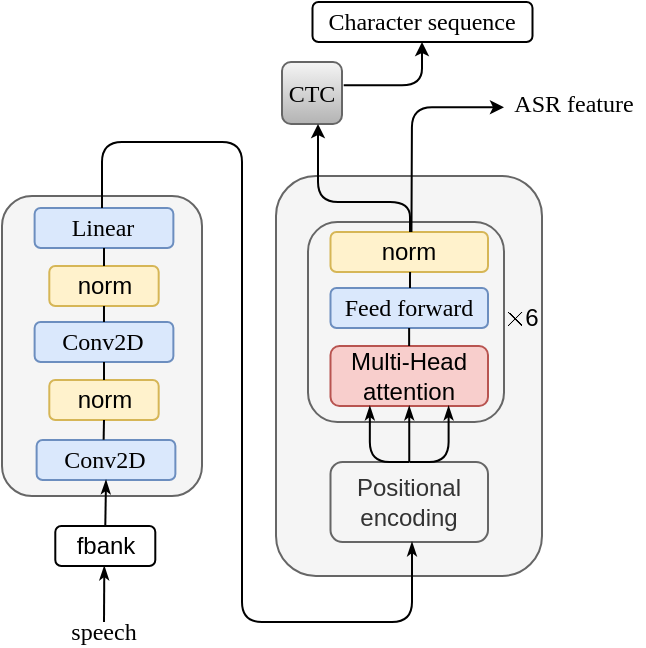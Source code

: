 <mxfile version="15.2.7" type="github">
  <diagram id="uiDUGthfiS99wh9eRNWX" name="第 1 页">
    <mxGraphModel dx="813" dy="457" grid="1" gridSize="10" guides="1" tooltips="1" connect="1" arrows="1" fold="1" page="1" pageScale="1" pageWidth="827" pageHeight="1169" math="1" shadow="0">
      <root>
        <mxCell id="0" />
        <mxCell id="1" parent="0" />
        <mxCell id="R2w_MwDzXpO6H1zk8IVc-1" value="" style="rounded=1;whiteSpace=wrap;html=1;fillColor=#f5f5f5;strokeColor=#666666;fontColor=#333333;" vertex="1" parent="1">
          <mxGeometry x="447" y="247" width="133" height="200" as="geometry" />
        </mxCell>
        <mxCell id="R2w_MwDzXpO6H1zk8IVc-2" value="" style="rounded=1;whiteSpace=wrap;html=1;fillColor=#f5f5f5;strokeColor=#666666;fontColor=#333333;" vertex="1" parent="1">
          <mxGeometry x="463" y="270" width="98" height="100" as="geometry" />
        </mxCell>
        <mxCell id="R2w_MwDzXpO6H1zk8IVc-3" value="&lt;font face=&quot;Times New Roman&quot;&gt;Feed forward&lt;/font&gt;" style="rounded=1;whiteSpace=wrap;html=1;fillColor=#dae8fc;strokeColor=#6c8ebf;" vertex="1" parent="1">
          <mxGeometry x="474.25" y="303" width="78.75" height="20" as="geometry" />
        </mxCell>
        <mxCell id="R2w_MwDzXpO6H1zk8IVc-4" value="Multi-Head attention" style="rounded=1;whiteSpace=wrap;html=1;fillColor=#f8cecc;strokeColor=#b85450;" vertex="1" parent="1">
          <mxGeometry x="474.25" y="332" width="78.75" height="30" as="geometry" />
        </mxCell>
        <mxCell id="R2w_MwDzXpO6H1zk8IVc-5" value="norm" style="rounded=1;whiteSpace=wrap;html=1;fillColor=#fff2cc;strokeColor=#d6b656;" vertex="1" parent="1">
          <mxGeometry x="474.25" y="275" width="78.75" height="20" as="geometry" />
        </mxCell>
        <mxCell id="R2w_MwDzXpO6H1zk8IVc-6" value="Positional encoding" style="rounded=1;whiteSpace=wrap;html=1;fillColor=#f5f5f5;strokeColor=#666666;fontColor=#333333;" vertex="1" parent="1">
          <mxGeometry x="474.25" y="390" width="78.75" height="40" as="geometry" />
        </mxCell>
        <mxCell id="R2w_MwDzXpO6H1zk8IVc-10" value="$$\times$$" style="text;html=1;strokeColor=none;fillColor=none;align=center;verticalAlign=middle;whiteSpace=wrap;rounded=0;" vertex="1" parent="1">
          <mxGeometry x="562" y="313" width="10" height="10" as="geometry" />
        </mxCell>
        <mxCell id="R2w_MwDzXpO6H1zk8IVc-12" value="6" style="text;html=1;strokeColor=none;fillColor=none;align=center;verticalAlign=middle;whiteSpace=wrap;rounded=0;" vertex="1" parent="1">
          <mxGeometry x="570" y="313" width="10" height="10" as="geometry" />
        </mxCell>
        <mxCell id="R2w_MwDzXpO6H1zk8IVc-13" value="" style="rounded=1;whiteSpace=wrap;html=1;fillColor=#f5f5f5;strokeColor=#666666;fontColor=#333333;" vertex="1" parent="1">
          <mxGeometry x="310" y="257" width="100" height="150" as="geometry" />
        </mxCell>
        <mxCell id="R2w_MwDzXpO6H1zk8IVc-15" value="norm" style="rounded=1;whiteSpace=wrap;html=1;fillColor=#fff2cc;strokeColor=#d6b656;" vertex="1" parent="1">
          <mxGeometry x="333.65" y="349" width="54.69" height="20" as="geometry" />
        </mxCell>
        <mxCell id="R2w_MwDzXpO6H1zk8IVc-16" value="&lt;font face=&quot;Times New Roman&quot;&gt;Conv2D&lt;/font&gt;" style="rounded=1;whiteSpace=wrap;html=1;fillColor=#dae8fc;strokeColor=#6c8ebf;" vertex="1" parent="1">
          <mxGeometry x="327.31" y="379" width="69.38" height="20" as="geometry" />
        </mxCell>
        <mxCell id="R2w_MwDzXpO6H1zk8IVc-17" value="norm" style="rounded=1;whiteSpace=wrap;html=1;fillColor=#fff2cc;strokeColor=#d6b656;" vertex="1" parent="1">
          <mxGeometry x="333.65" y="292" width="54.69" height="20" as="geometry" />
        </mxCell>
        <mxCell id="R2w_MwDzXpO6H1zk8IVc-18" value="&lt;font face=&quot;Times New Roman&quot;&gt;Conv2D&lt;/font&gt;" style="rounded=1;whiteSpace=wrap;html=1;fillColor=#dae8fc;strokeColor=#6c8ebf;" vertex="1" parent="1">
          <mxGeometry x="326.31" y="320" width="69.38" height="20" as="geometry" />
        </mxCell>
        <mxCell id="R2w_MwDzXpO6H1zk8IVc-19" value="&lt;font face=&quot;Times New Roman&quot;&gt;Linear&lt;/font&gt;" style="rounded=1;whiteSpace=wrap;html=1;fillColor=#dae8fc;strokeColor=#6c8ebf;" vertex="1" parent="1">
          <mxGeometry x="326.31" y="263" width="69.38" height="20" as="geometry" />
        </mxCell>
        <mxCell id="R2w_MwDzXpO6H1zk8IVc-22" value="fbank" style="rounded=1;whiteSpace=wrap;html=1;" vertex="1" parent="1">
          <mxGeometry x="336.65" y="422" width="50" height="20" as="geometry" />
        </mxCell>
        <mxCell id="R2w_MwDzXpO6H1zk8IVc-26" value="" style="edgeStyle=orthogonalEdgeStyle;elbow=vertical;endArrow=classicThin;html=1;endFill=1;endSize=4;" edge="1" parent="1" source="R2w_MwDzXpO6H1zk8IVc-19">
          <mxGeometry width="50" height="50" relative="1" as="geometry">
            <mxPoint x="360" y="257" as="sourcePoint" />
            <mxPoint x="515" y="430" as="targetPoint" />
            <Array as="points">
              <mxPoint x="360" y="230" />
              <mxPoint x="430" y="230" />
              <mxPoint x="430" y="470" />
              <mxPoint x="515" y="470" />
            </Array>
          </mxGeometry>
        </mxCell>
        <mxCell id="R2w_MwDzXpO6H1zk8IVc-30" value="" style="endArrow=none;html=1;entryX=0.5;entryY=1;entryDx=0;entryDy=0;exitX=0.5;exitY=0;exitDx=0;exitDy=0;" edge="1" parent="1" source="R2w_MwDzXpO6H1zk8IVc-17" target="R2w_MwDzXpO6H1zk8IVc-19">
          <mxGeometry width="50" height="50" relative="1" as="geometry">
            <mxPoint x="358" y="293" as="sourcePoint" />
            <mxPoint x="440" y="270" as="targetPoint" />
          </mxGeometry>
        </mxCell>
        <mxCell id="R2w_MwDzXpO6H1zk8IVc-31" value="" style="endArrow=none;html=1;exitX=0.5;exitY=0;exitDx=0;exitDy=0;entryX=0.5;entryY=1;entryDx=0;entryDy=0;" edge="1" parent="1" source="R2w_MwDzXpO6H1zk8IVc-18" target="R2w_MwDzXpO6H1zk8IVc-17">
          <mxGeometry width="50" height="50" relative="1" as="geometry">
            <mxPoint x="368.081" y="303" as="sourcePoint" />
            <mxPoint x="360" y="312" as="targetPoint" />
          </mxGeometry>
        </mxCell>
        <mxCell id="R2w_MwDzXpO6H1zk8IVc-34" value="" style="endArrow=none;html=1;exitX=0.5;exitY=0;exitDx=0;exitDy=0;entryX=0.5;entryY=1;entryDx=0;entryDy=0;" edge="1" parent="1" source="R2w_MwDzXpO6H1zk8IVc-15" target="R2w_MwDzXpO6H1zk8IVc-18">
          <mxGeometry width="50" height="50" relative="1" as="geometry">
            <mxPoint x="358.995" y="349" as="sourcePoint" />
            <mxPoint x="358" y="340" as="targetPoint" />
          </mxGeometry>
        </mxCell>
        <mxCell id="R2w_MwDzXpO6H1zk8IVc-36" value="" style="endArrow=none;html=1;exitX=0.483;exitY=-0.007;exitDx=0;exitDy=0;exitPerimeter=0;" edge="1" parent="1" source="R2w_MwDzXpO6H1zk8IVc-16">
          <mxGeometry width="50" height="50" relative="1" as="geometry">
            <mxPoint x="361" y="379.0" as="sourcePoint" />
            <mxPoint x="361" y="369" as="targetPoint" />
          </mxGeometry>
        </mxCell>
        <mxCell id="R2w_MwDzXpO6H1zk8IVc-39" value="" style="endArrow=classicThin;html=1;exitX=0.5;exitY=0;exitDx=0;exitDy=0;entryX=0.5;entryY=1;entryDx=0;entryDy=0;strokeWidth=1;endFill=1;endSize=4;" edge="1" parent="1" source="R2w_MwDzXpO6H1zk8IVc-22" target="R2w_MwDzXpO6H1zk8IVc-16">
          <mxGeometry width="50" height="50" relative="1" as="geometry">
            <mxPoint x="362" y="420" as="sourcePoint" />
            <mxPoint x="360" y="399" as="targetPoint" />
          </mxGeometry>
        </mxCell>
        <mxCell id="R2w_MwDzXpO6H1zk8IVc-40" value="&lt;font face=&quot;Times New Roman&quot;&gt;speech&lt;/font&gt;" style="text;html=1;strokeColor=none;fillColor=none;align=center;verticalAlign=middle;whiteSpace=wrap;rounded=0;" vertex="1" parent="1">
          <mxGeometry x="345" y="470" width="32" height="10" as="geometry" />
        </mxCell>
        <mxCell id="R2w_MwDzXpO6H1zk8IVc-41" value="" style="endArrow=classicThin;html=1;entryX=0.5;entryY=1;entryDx=0;entryDy=0;strokeWidth=1;endFill=1;exitX=0.5;exitY=0;exitDx=0;exitDy=0;endSize=4;" edge="1" parent="1">
          <mxGeometry width="50" height="50" relative="1" as="geometry">
            <mxPoint x="361" y="470" as="sourcePoint" />
            <mxPoint x="361.15" y="442" as="targetPoint" />
          </mxGeometry>
        </mxCell>
        <mxCell id="R2w_MwDzXpO6H1zk8IVc-44" value="" style="endArrow=classicThin;html=1;strokeWidth=1;exitX=0.5;exitY=0;exitDx=0;exitDy=0;entryX=0.5;entryY=1;entryDx=0;entryDy=0;endFill=1;endSize=4;" edge="1" parent="1" source="R2w_MwDzXpO6H1zk8IVc-6" target="R2w_MwDzXpO6H1zk8IVc-4">
          <mxGeometry width="50" height="50" relative="1" as="geometry">
            <mxPoint x="430" y="370" as="sourcePoint" />
            <mxPoint x="480" y="320" as="targetPoint" />
          </mxGeometry>
        </mxCell>
        <mxCell id="R2w_MwDzXpO6H1zk8IVc-45" value="" style="edgeStyle=segmentEdgeStyle;endArrow=classicThin;html=1;strokeWidth=1;entryX=0.25;entryY=1;entryDx=0;entryDy=0;exitX=0.5;exitY=0;exitDx=0;exitDy=0;endFill=1;endSize=4;" edge="1" parent="1" source="R2w_MwDzXpO6H1zk8IVc-6" target="R2w_MwDzXpO6H1zk8IVc-4">
          <mxGeometry width="50" height="50" relative="1" as="geometry">
            <mxPoint x="430" y="370" as="sourcePoint" />
            <mxPoint x="480" y="320" as="targetPoint" />
          </mxGeometry>
        </mxCell>
        <mxCell id="R2w_MwDzXpO6H1zk8IVc-46" value="" style="edgeStyle=segmentEdgeStyle;endArrow=classicThin;html=1;strokeWidth=1;entryX=0.75;entryY=1;entryDx=0;entryDy=0;endFill=1;endSize=4;" edge="1" parent="1" target="R2w_MwDzXpO6H1zk8IVc-4">
          <mxGeometry width="50" height="50" relative="1" as="geometry">
            <mxPoint x="514" y="390" as="sourcePoint" />
            <mxPoint x="503.938" y="372" as="targetPoint" />
            <Array as="points">
              <mxPoint x="533" y="390" />
            </Array>
          </mxGeometry>
        </mxCell>
        <mxCell id="R2w_MwDzXpO6H1zk8IVc-48" value="&lt;font face=&quot;Times New Roman&quot;&gt;CTC&lt;/font&gt;" style="rounded=1;whiteSpace=wrap;html=1;gradientColor=#b3b3b3;fillColor=#f5f5f5;strokeColor=#666666;" vertex="1" parent="1">
          <mxGeometry x="450" y="190" width="30" height="31" as="geometry" />
        </mxCell>
        <mxCell id="R2w_MwDzXpO6H1zk8IVc-52" value="&lt;font face=&quot;Times New Roman&quot;&gt;Character sequence&lt;/font&gt;" style="rounded=1;whiteSpace=wrap;html=1;" vertex="1" parent="1">
          <mxGeometry x="465.25" y="160" width="110" height="20" as="geometry" />
        </mxCell>
        <mxCell id="R2w_MwDzXpO6H1zk8IVc-54" value="" style="edgeStyle=elbowEdgeStyle;elbow=horizontal;endArrow=classic;html=1;endSize=4;strokeWidth=1;entryX=0.5;entryY=1;entryDx=0;entryDy=0;exitX=1.028;exitY=0.375;exitDx=0;exitDy=0;exitPerimeter=0;" edge="1" parent="1" source="R2w_MwDzXpO6H1zk8IVc-48" target="R2w_MwDzXpO6H1zk8IVc-52">
          <mxGeometry width="50" height="50" relative="1" as="geometry">
            <mxPoint x="497" y="221" as="sourcePoint" />
            <mxPoint x="547" y="171" as="targetPoint" />
            <Array as="points">
              <mxPoint x="520" y="190" />
              <mxPoint x="529" y="170" />
            </Array>
          </mxGeometry>
        </mxCell>
        <mxCell id="R2w_MwDzXpO6H1zk8IVc-55" value="" style="edgeStyle=orthogonalEdgeStyle;elbow=horizontal;endArrow=classic;html=1;endSize=4;strokeWidth=1;entryX=0.5;entryY=1;entryDx=0;entryDy=0;" edge="1" parent="1">
          <mxGeometry width="50" height="50" relative="1" as="geometry">
            <mxPoint x="514" y="275" as="sourcePoint" />
            <mxPoint x="468" y="221" as="targetPoint" />
            <Array as="points">
              <mxPoint x="514" y="260" />
              <mxPoint x="468" y="260" />
            </Array>
          </mxGeometry>
        </mxCell>
        <mxCell id="R2w_MwDzXpO6H1zk8IVc-59" value="&lt;font face=&quot;Times New Roman&quot;&gt;ASR feature&lt;/font&gt;" style="text;html=1;strokeColor=none;fillColor=none;align=center;verticalAlign=middle;whiteSpace=wrap;rounded=0;" vertex="1" parent="1">
          <mxGeometry x="561" y="200" width="70" height="21" as="geometry" />
        </mxCell>
        <mxCell id="R2w_MwDzXpO6H1zk8IVc-61" value="" style="endArrow=none;html=1;exitX=0.5;exitY=0;exitDx=0;exitDy=0;entryX=0.5;entryY=1;entryDx=0;entryDy=0;" edge="1" parent="1">
          <mxGeometry width="50" height="50" relative="1" as="geometry">
            <mxPoint x="513.555" y="332" as="sourcePoint" />
            <mxPoint x="513.56" y="323" as="targetPoint" />
          </mxGeometry>
        </mxCell>
        <mxCell id="R2w_MwDzXpO6H1zk8IVc-62" value="" style="endArrow=none;html=1;" edge="1" parent="1">
          <mxGeometry width="50" height="50" relative="1" as="geometry">
            <mxPoint x="514" y="303" as="sourcePoint" />
            <mxPoint x="514.02" y="295" as="targetPoint" />
          </mxGeometry>
        </mxCell>
        <mxCell id="R2w_MwDzXpO6H1zk8IVc-64" value="" style="edgeStyle=elbowEdgeStyle;elbow=horizontal;endArrow=classic;html=1;endSize=4;strokeWidth=1;exitX=0.514;exitY=0.018;exitDx=0;exitDy=0;exitPerimeter=0;" edge="1" parent="1">
          <mxGeometry width="50" height="50" relative="1" as="geometry">
            <mxPoint x="514.728" y="275" as="sourcePoint" />
            <mxPoint x="561" y="212.64" as="targetPoint" />
            <Array as="points">
              <mxPoint x="515" y="239.64" />
            </Array>
          </mxGeometry>
        </mxCell>
      </root>
    </mxGraphModel>
  </diagram>
</mxfile>
